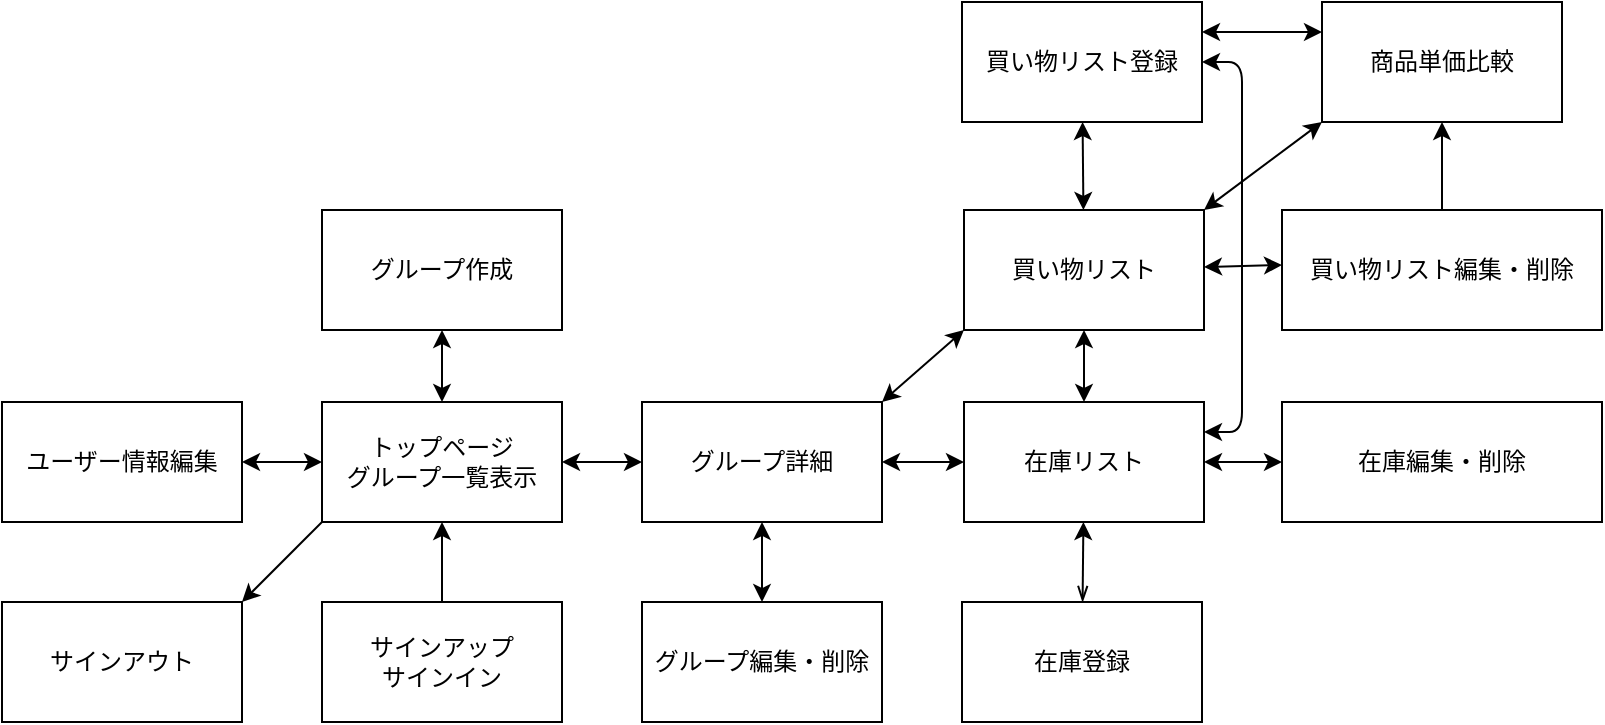<mxfile>
    <diagram id="vt-WfpxwXXVlX5vNvDwW" name="ページ1">
        <mxGraphModel dx="560" dy="362" grid="1" gridSize="10" guides="1" tooltips="1" connect="1" arrows="1" fold="1" page="1" pageScale="1" pageWidth="1169" pageHeight="827" math="0" shadow="0">
            <root>
                <mxCell id="0"/>
                <mxCell id="1" parent="0"/>
                <mxCell id="9" style="edgeStyle=none;html=1;exitX=0;exitY=1;exitDx=0;exitDy=0;entryX=1;entryY=0;entryDx=0;entryDy=0;startArrow=none;startFill=0;endArrow=classic;endFill=1;" parent="1" source="2" target="3" edge="1">
                    <mxGeometry relative="1" as="geometry"/>
                </mxCell>
                <mxCell id="11" value="" style="edgeStyle=none;html=1;startArrow=classic;startFill=1;endArrow=classic;endFill=1;" parent="1" source="2" target="10" edge="1">
                    <mxGeometry relative="1" as="geometry"/>
                </mxCell>
                <mxCell id="26" value="" style="edgeStyle=none;html=1;startArrow=classic;startFill=1;endArrow=classic;endFill=1;" parent="1" source="2" target="25" edge="1">
                    <mxGeometry relative="1" as="geometry"/>
                </mxCell>
                <mxCell id="2" value="トップページ&lt;br&gt;グループ一覧表示" style="rounded=0;whiteSpace=wrap;html=1;" parent="1" vertex="1">
                    <mxGeometry x="360" y="480" width="120" height="60" as="geometry"/>
                </mxCell>
                <mxCell id="3" value="サインアウト" style="rounded=0;whiteSpace=wrap;html=1;" parent="1" vertex="1">
                    <mxGeometry x="200" y="580" width="120" height="60" as="geometry"/>
                </mxCell>
                <mxCell id="8" value="" style="edgeStyle=none;html=1;startArrow=none;startFill=0;endArrow=classic;endFill=1;" parent="1" source="4" target="2" edge="1">
                    <mxGeometry relative="1" as="geometry"/>
                </mxCell>
                <mxCell id="4" value="サインアップ&lt;br&gt;サインイン" style="rounded=0;whiteSpace=wrap;html=1;" parent="1" vertex="1">
                    <mxGeometry x="360" y="580" width="120" height="60" as="geometry"/>
                </mxCell>
                <mxCell id="13" value="" style="edgeStyle=none;html=1;startArrow=classic;startFill=1;endArrow=classic;endFill=1;" parent="1" source="10" target="12" edge="1">
                    <mxGeometry relative="1" as="geometry"/>
                </mxCell>
                <mxCell id="21" style="edgeStyle=none;html=1;exitX=1;exitY=0;exitDx=0;exitDy=0;startArrow=classic;startFill=1;endArrow=classic;endFill=1;entryX=0;entryY=1;entryDx=0;entryDy=0;" parent="1" source="10" target="19" edge="1">
                    <mxGeometry relative="1" as="geometry">
                        <mxPoint x="680" y="420" as="targetPoint"/>
                    </mxGeometry>
                </mxCell>
                <mxCell id="29" value="" style="edgeStyle=none;html=1;startArrow=classic;startFill=1;endArrow=classic;endFill=1;" parent="1" source="10" target="28" edge="1">
                    <mxGeometry relative="1" as="geometry"/>
                </mxCell>
                <mxCell id="10" value="グループ詳細" style="rounded=0;whiteSpace=wrap;html=1;align=center;spacingLeft=0;" parent="1" vertex="1">
                    <mxGeometry x="520" y="480" width="120" height="60" as="geometry"/>
                </mxCell>
                <mxCell id="15" value="" style="edgeStyle=none;html=1;startArrow=classic;startFill=1;endArrow=classic;endFill=1;" parent="1" source="12" edge="1">
                    <mxGeometry relative="1" as="geometry">
                        <mxPoint x="840" y="510" as="targetPoint"/>
                    </mxGeometry>
                </mxCell>
                <mxCell id="20" value="" style="edgeStyle=none;html=1;startArrow=classic;startFill=1;endArrow=classic;endFill=1;" parent="1" source="12" target="19" edge="1">
                    <mxGeometry relative="1" as="geometry"/>
                </mxCell>
                <mxCell id="51" style="edgeStyle=orthogonalEdgeStyle;html=1;exitX=1;exitY=0.25;exitDx=0;exitDy=0;startArrow=classic;startFill=1;endArrow=classic;endFill=1;entryX=1;entryY=0.5;entryDx=0;entryDy=0;" parent="1" source="12" target="34" edge="1">
                    <mxGeometry relative="1" as="geometry">
                        <mxPoint x="820" y="320" as="targetPoint"/>
                        <Array as="points">
                            <mxPoint x="820" y="495"/>
                            <mxPoint x="820" y="310"/>
                        </Array>
                    </mxGeometry>
                </mxCell>
                <mxCell id="12" value="在庫リスト" style="rounded=0;whiteSpace=wrap;html=1;" parent="1" vertex="1">
                    <mxGeometry x="681" y="480" width="120" height="60" as="geometry"/>
                </mxCell>
                <mxCell id="18" value="" style="edgeStyle=none;html=1;startArrow=openThin;startFill=0;endArrow=classic;endFill=1;" parent="1" source="16" target="12" edge="1">
                    <mxGeometry relative="1" as="geometry"/>
                </mxCell>
                <mxCell id="16" value="在庫登録" style="rounded=0;whiteSpace=wrap;html=1;" parent="1" vertex="1">
                    <mxGeometry x="680" y="580" width="120" height="60" as="geometry"/>
                </mxCell>
                <mxCell id="24" value="" style="edgeStyle=none;html=1;startArrow=classic;startFill=1;endArrow=classic;endFill=1;" parent="1" source="19" edge="1">
                    <mxGeometry relative="1" as="geometry">
                        <mxPoint x="840" y="411.509" as="targetPoint"/>
                    </mxGeometry>
                </mxCell>
                <mxCell id="55" style="html=1;exitX=1;exitY=0;exitDx=0;exitDy=0;entryX=0;entryY=1;entryDx=0;entryDy=0;startArrow=classic;startFill=1;endArrow=classic;endFill=1;" parent="1" source="19" target="52" edge="1">
                    <mxGeometry relative="1" as="geometry"/>
                </mxCell>
                <mxCell id="35" value="" style="edgeStyle=none;html=1;startArrow=classic;startFill=1;endArrow=classic;endFill=1;" parent="1" source="19" target="34" edge="1">
                    <mxGeometry relative="1" as="geometry"/>
                </mxCell>
                <mxCell id="19" value="買い物リスト" style="rounded=0;whiteSpace=wrap;html=1;" parent="1" vertex="1">
                    <mxGeometry x="681" y="384" width="120" height="60" as="geometry"/>
                </mxCell>
                <mxCell id="25" value="ユーザー情報編集" style="rounded=0;whiteSpace=wrap;html=1;" parent="1" vertex="1">
                    <mxGeometry x="200" y="480" width="120" height="60" as="geometry"/>
                </mxCell>
                <mxCell id="41" value="" style="edgeStyle=none;html=1;startArrow=classic;startFill=1;endArrow=classic;endFill=1;" parent="1" source="27" target="2" edge="1">
                    <mxGeometry relative="1" as="geometry"/>
                </mxCell>
                <mxCell id="27" value="グループ作成" style="rounded=0;whiteSpace=wrap;html=1;" parent="1" vertex="1">
                    <mxGeometry x="360" y="384" width="120" height="60" as="geometry"/>
                </mxCell>
                <mxCell id="28" value="グループ編集・削除" style="rounded=0;whiteSpace=wrap;html=1;" parent="1" vertex="1">
                    <mxGeometry x="520" y="580" width="120" height="60" as="geometry"/>
                </mxCell>
                <mxCell id="30" value="在庫編集・削除" style="rounded=0;whiteSpace=wrap;html=1;" parent="1" vertex="1">
                    <mxGeometry x="840" y="480" width="160" height="60" as="geometry"/>
                </mxCell>
                <mxCell id="54" style="edgeStyle=orthogonalEdgeStyle;html=1;exitX=1;exitY=0.25;exitDx=0;exitDy=0;entryX=0;entryY=0.25;entryDx=0;entryDy=0;startArrow=classic;startFill=1;endArrow=classic;endFill=1;" parent="1" source="34" target="52" edge="1">
                    <mxGeometry relative="1" as="geometry"/>
                </mxCell>
                <mxCell id="34" value="買い物リスト登録" style="rounded=0;whiteSpace=wrap;html=1;" parent="1" vertex="1">
                    <mxGeometry x="680" y="280" width="120" height="60" as="geometry"/>
                </mxCell>
                <mxCell id="36" value="買い物リスト編集・削除" style="rounded=0;whiteSpace=wrap;html=1;" parent="1" vertex="1">
                    <mxGeometry x="840" y="384" width="160" height="60" as="geometry"/>
                </mxCell>
                <mxCell id="53" style="edgeStyle=orthogonalEdgeStyle;html=1;exitX=0.5;exitY=0;exitDx=0;exitDy=0;startArrow=none;startFill=0;endArrow=classic;endFill=1;entryX=0.5;entryY=1;entryDx=0;entryDy=0;" parent="1" source="36" target="52" edge="1">
                    <mxGeometry relative="1" as="geometry">
                        <mxPoint x="920" y="380" as="sourcePoint"/>
                    </mxGeometry>
                </mxCell>
                <mxCell id="52" value="商品単価比較" style="rounded=0;whiteSpace=wrap;html=1;" parent="1" vertex="1">
                    <mxGeometry x="860" y="280" width="120" height="60" as="geometry"/>
                </mxCell>
            </root>
        </mxGraphModel>
    </diagram>
</mxfile>